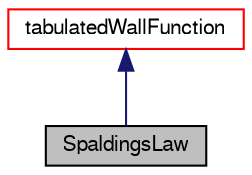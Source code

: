 digraph "SpaldingsLaw"
{
  bgcolor="transparent";
  edge [fontname="FreeSans",fontsize="10",labelfontname="FreeSans",labelfontsize="10"];
  node [fontname="FreeSans",fontsize="10",shape=record];
  Node1 [label="SpaldingsLaw",height=0.2,width=0.4,color="black", fillcolor="grey75", style="filled" fontcolor="black"];
  Node2 -> Node1 [dir="back",color="midnightblue",fontsize="10",style="solid",fontname="FreeSans"];
  Node2 [label="tabulatedWallFunction",height=0.2,width=0.4,color="red",URL="$a02485.html",tooltip="Base class for models that generate tabulated wall function data. "];
}
